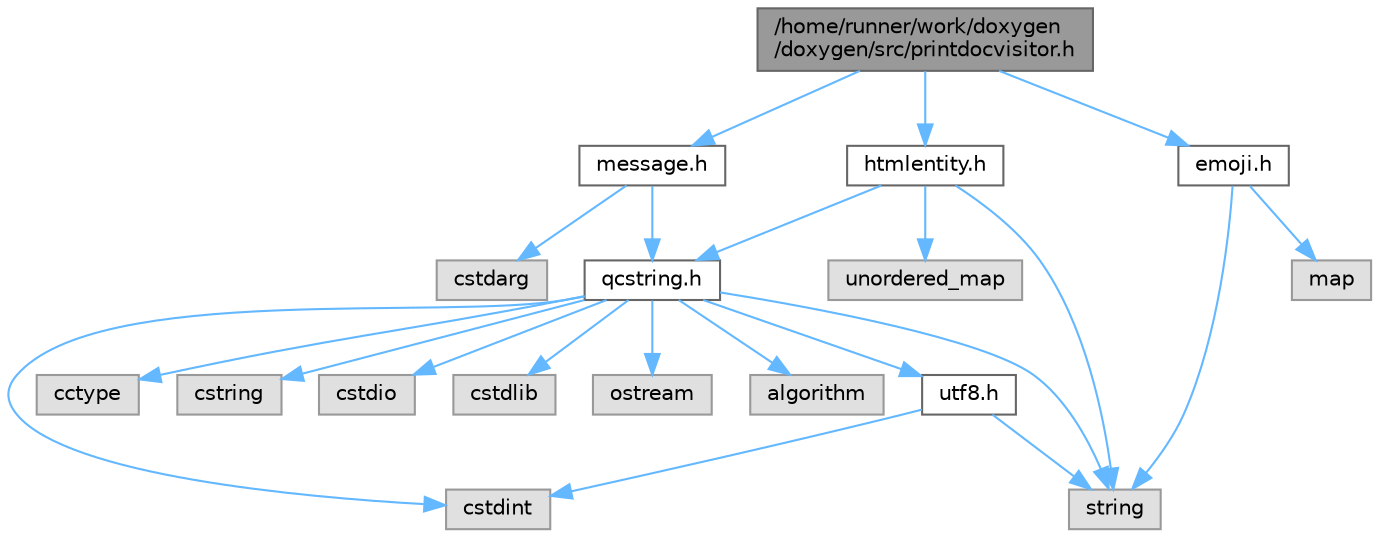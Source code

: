 digraph "/home/runner/work/doxygen/doxygen/src/printdocvisitor.h"
{
 // INTERACTIVE_SVG=YES
 // LATEX_PDF_SIZE
  bgcolor="transparent";
  edge [fontname=Helvetica,fontsize=10,labelfontname=Helvetica,labelfontsize=10];
  node [fontname=Helvetica,fontsize=10,shape=box,height=0.2,width=0.4];
  Node1 [id="Node000001",label="/home/runner/work/doxygen\l/doxygen/src/printdocvisitor.h",height=0.2,width=0.4,color="gray40", fillcolor="grey60", style="filled", fontcolor="black"];
  Node1 -> Node2 [id="edge1_Node000001_Node000002",color="steelblue1",style="solid"];
  Node2 [id="Node000002",label="htmlentity.h",height=0.2,width=0.4,color="grey40", fillcolor="white", style="filled",URL="$db/dc6/htmlentity_8h.html",tooltip=" "];
  Node2 -> Node3 [id="edge2_Node000002_Node000003",color="steelblue1",style="solid"];
  Node3 [id="Node000003",label="unordered_map",height=0.2,width=0.4,color="grey60", fillcolor="#E0E0E0", style="filled"];
  Node2 -> Node4 [id="edge3_Node000002_Node000004",color="steelblue1",style="solid"];
  Node4 [id="Node000004",label="string",height=0.2,width=0.4,color="grey60", fillcolor="#E0E0E0", style="filled"];
  Node2 -> Node5 [id="edge4_Node000002_Node000005",color="steelblue1",style="solid"];
  Node5 [id="Node000005",label="qcstring.h",height=0.2,width=0.4,color="grey40", fillcolor="white", style="filled",URL="$d7/d5c/qcstring_8h.html",tooltip=" "];
  Node5 -> Node4 [id="edge5_Node000005_Node000004",color="steelblue1",style="solid"];
  Node5 -> Node6 [id="edge6_Node000005_Node000006",color="steelblue1",style="solid"];
  Node6 [id="Node000006",label="algorithm",height=0.2,width=0.4,color="grey60", fillcolor="#E0E0E0", style="filled"];
  Node5 -> Node7 [id="edge7_Node000005_Node000007",color="steelblue1",style="solid"];
  Node7 [id="Node000007",label="cctype",height=0.2,width=0.4,color="grey60", fillcolor="#E0E0E0", style="filled"];
  Node5 -> Node8 [id="edge8_Node000005_Node000008",color="steelblue1",style="solid"];
  Node8 [id="Node000008",label="cstring",height=0.2,width=0.4,color="grey60", fillcolor="#E0E0E0", style="filled"];
  Node5 -> Node9 [id="edge9_Node000005_Node000009",color="steelblue1",style="solid"];
  Node9 [id="Node000009",label="cstdio",height=0.2,width=0.4,color="grey60", fillcolor="#E0E0E0", style="filled"];
  Node5 -> Node10 [id="edge10_Node000005_Node000010",color="steelblue1",style="solid"];
  Node10 [id="Node000010",label="cstdlib",height=0.2,width=0.4,color="grey60", fillcolor="#E0E0E0", style="filled"];
  Node5 -> Node11 [id="edge11_Node000005_Node000011",color="steelblue1",style="solid"];
  Node11 [id="Node000011",label="cstdint",height=0.2,width=0.4,color="grey60", fillcolor="#E0E0E0", style="filled"];
  Node5 -> Node12 [id="edge12_Node000005_Node000012",color="steelblue1",style="solid"];
  Node12 [id="Node000012",label="ostream",height=0.2,width=0.4,color="grey60", fillcolor="#E0E0E0", style="filled"];
  Node5 -> Node13 [id="edge13_Node000005_Node000013",color="steelblue1",style="solid"];
  Node13 [id="Node000013",label="utf8.h",height=0.2,width=0.4,color="grey40", fillcolor="white", style="filled",URL="$db/d7c/utf8_8h.html",tooltip="Various UTF8 related helper functions."];
  Node13 -> Node11 [id="edge14_Node000013_Node000011",color="steelblue1",style="solid"];
  Node13 -> Node4 [id="edge15_Node000013_Node000004",color="steelblue1",style="solid"];
  Node1 -> Node14 [id="edge16_Node000001_Node000014",color="steelblue1",style="solid"];
  Node14 [id="Node000014",label="emoji.h",height=0.2,width=0.4,color="grey40", fillcolor="white", style="filled",URL="$d6/dd3/emoji_8h.html",tooltip=" "];
  Node14 -> Node15 [id="edge17_Node000014_Node000015",color="steelblue1",style="solid"];
  Node15 [id="Node000015",label="map",height=0.2,width=0.4,color="grey60", fillcolor="#E0E0E0", style="filled"];
  Node14 -> Node4 [id="edge18_Node000014_Node000004",color="steelblue1",style="solid"];
  Node1 -> Node16 [id="edge19_Node000001_Node000016",color="steelblue1",style="solid"];
  Node16 [id="Node000016",label="message.h",height=0.2,width=0.4,color="grey40", fillcolor="white", style="filled",URL="$d2/d0d/message_8h.html",tooltip=" "];
  Node16 -> Node17 [id="edge20_Node000016_Node000017",color="steelblue1",style="solid"];
  Node17 [id="Node000017",label="cstdarg",height=0.2,width=0.4,color="grey60", fillcolor="#E0E0E0", style="filled"];
  Node16 -> Node5 [id="edge21_Node000016_Node000005",color="steelblue1",style="solid"];
}

